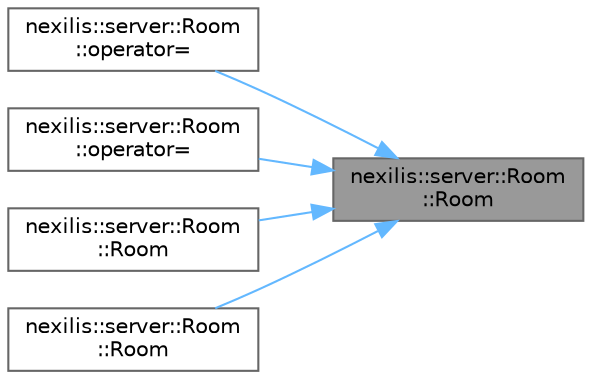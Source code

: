 digraph "nexilis::server::Room::Room"
{
 // LATEX_PDF_SIZE
  bgcolor="transparent";
  edge [fontname=Helvetica,fontsize=10,labelfontname=Helvetica,labelfontsize=10];
  node [fontname=Helvetica,fontsize=10,shape=box,height=0.2,width=0.4];
  rankdir="RL";
  Node1 [id="Node000001",label="nexilis::server::Room\l::Room",height=0.2,width=0.4,color="gray40", fillcolor="grey60", style="filled", fontcolor="black",tooltip="Constructor."];
  Node1 -> Node2 [id="edge1_Node000001_Node000002",dir="back",color="steelblue1",style="solid",tooltip=" "];
  Node2 [id="Node000002",label="nexilis::server::Room\l::operator=",height=0.2,width=0.4,color="grey40", fillcolor="white", style="filled",URL="$d1/d01/classnexilis_1_1server_1_1Room.html#ad1dfed0e28e343c61c36104a1f602c0c",tooltip="Deleted copy assignment operator."];
  Node1 -> Node3 [id="edge2_Node000001_Node000003",dir="back",color="steelblue1",style="solid",tooltip=" "];
  Node3 [id="Node000003",label="nexilis::server::Room\l::operator=",height=0.2,width=0.4,color="grey40", fillcolor="white", style="filled",URL="$d1/d01/classnexilis_1_1server_1_1Room.html#ac87fe5aab62f6d602c6193d7ca698893",tooltip="Move assignment operator."];
  Node1 -> Node4 [id="edge3_Node000001_Node000004",dir="back",color="steelblue1",style="solid",tooltip=" "];
  Node4 [id="Node000004",label="nexilis::server::Room\l::Room",height=0.2,width=0.4,color="grey40", fillcolor="white", style="filled",URL="$d1/d01/classnexilis_1_1server_1_1Room.html#aff443759cc3cbdd7b4f41e589d777080",tooltip="Deleted copy constructor."];
  Node1 -> Node5 [id="edge4_Node000001_Node000005",dir="back",color="steelblue1",style="solid",tooltip=" "];
  Node5 [id="Node000005",label="nexilis::server::Room\l::Room",height=0.2,width=0.4,color="grey40", fillcolor="white", style="filled",URL="$d1/d01/classnexilis_1_1server_1_1Room.html#ab6c26d3d2f91a4bd71558ec6853694da",tooltip="Move constructor."];
}
